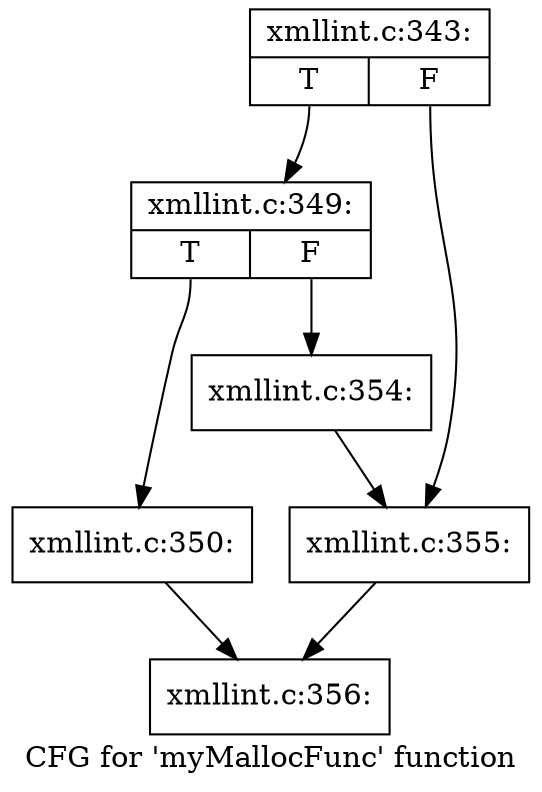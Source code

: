 digraph "CFG for 'myMallocFunc' function" {
	label="CFG for 'myMallocFunc' function";

	Node0x556d1b5b9250 [shape=record,label="{xmllint.c:343:|{<s0>T|<s1>F}}"];
	Node0x556d1b5b9250:s0 -> Node0x556d1b3e2d80;
	Node0x556d1b5b9250:s1 -> Node0x556d1b3e2dd0;
	Node0x556d1b3e2d80 [shape=record,label="{xmllint.c:349:|{<s0>T|<s1>F}}"];
	Node0x556d1b3e2d80:s0 -> Node0x556d1b3e3130;
	Node0x556d1b3e2d80:s1 -> Node0x556d1b3e3180;
	Node0x556d1b3e3130 [shape=record,label="{xmllint.c:350:}"];
	Node0x556d1b3e3130 -> Node0x556d1b5b92a0;
	Node0x556d1b3e3180 [shape=record,label="{xmllint.c:354:}"];
	Node0x556d1b3e3180 -> Node0x556d1b3e2dd0;
	Node0x556d1b3e2dd0 [shape=record,label="{xmllint.c:355:}"];
	Node0x556d1b3e2dd0 -> Node0x556d1b5b92a0;
	Node0x556d1b5b92a0 [shape=record,label="{xmllint.c:356:}"];
}
